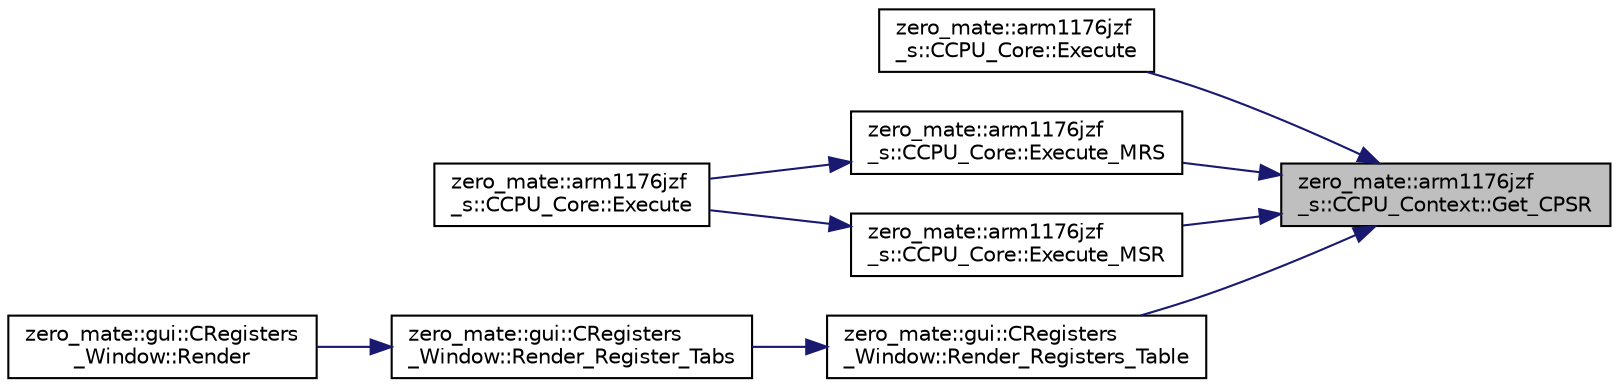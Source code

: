 digraph "zero_mate::arm1176jzf_s::CCPU_Context::Get_CPSR"
{
 // LATEX_PDF_SIZE
  bgcolor="transparent";
  edge [fontname="Helvetica",fontsize="10",labelfontname="Helvetica",labelfontsize="10"];
  node [fontname="Helvetica",fontsize="10",shape=record];
  rankdir="RL";
  Node1 [label="zero_mate::arm1176jzf\l_s::CCPU_Context::Get_CPSR",height=0.2,width=0.4,color="black", fillcolor="grey75", style="filled", fontcolor="black",tooltip=" "];
  Node1 -> Node2 [dir="back",color="midnightblue",fontsize="10",style="solid",fontname="Helvetica"];
  Node2 [label="zero_mate::arm1176jzf\l_s::CCPU_Core::Execute",height=0.2,width=0.4,color="black",URL="$classzero__mate_1_1arm1176jzf__s_1_1CCPU__Core.html#acd8902811a86afabf464f121d58628ee",tooltip="Executes a CPS instruction."];
  Node1 -> Node3 [dir="back",color="midnightblue",fontsize="10",style="solid",fontname="Helvetica"];
  Node3 [label="zero_mate::arm1176jzf\l_s::CCPU_Core::Execute_MRS",height=0.2,width=0.4,color="black",URL="$classzero__mate_1_1arm1176jzf__s_1_1CCPU__Core.html#a82f0fa55ec787c7a39bac81b7437aec2",tooltip="Executes an MRS instruction (move data from CPSR/SPSR to an ARM register)."];
  Node3 -> Node4 [dir="back",color="midnightblue",fontsize="10",style="solid",fontname="Helvetica"];
  Node4 [label="zero_mate::arm1176jzf\l_s::CCPU_Core::Execute",height=0.2,width=0.4,color="black",URL="$classzero__mate_1_1arm1176jzf__s_1_1CCPU__Core.html#a3a90c040b3cbe4545a9acc5e35acdd45",tooltip="Executes a PSR transfer instruction."];
  Node1 -> Node5 [dir="back",color="midnightblue",fontsize="10",style="solid",fontname="Helvetica"];
  Node5 [label="zero_mate::arm1176jzf\l_s::CCPU_Core::Execute_MSR",height=0.2,width=0.4,color="black",URL="$classzero__mate_1_1arm1176jzf__s_1_1CCPU__Core.html#abe7461d09a52f28f99037717f61975c6",tooltip="Executes an MSR instruction (move data to CPSR/SPSR from an ARM register)."];
  Node5 -> Node4 [dir="back",color="midnightblue",fontsize="10",style="solid",fontname="Helvetica"];
  Node1 -> Node6 [dir="back",color="midnightblue",fontsize="10",style="solid",fontname="Helvetica"];
  Node6 [label="zero_mate::gui::CRegisters\l_Window::Render_Registers_Table",height=0.2,width=0.4,color="black",URL="$classzero__mate_1_1gui_1_1CRegisters__Window.html#ad3bf490925aef83d99eda63e054f7c43",tooltip=" "];
  Node6 -> Node7 [dir="back",color="midnightblue",fontsize="10",style="solid",fontname="Helvetica"];
  Node7 [label="zero_mate::gui::CRegisters\l_Window::Render_Register_Tabs",height=0.2,width=0.4,color="black",URL="$classzero__mate_1_1gui_1_1CRegisters__Window.html#acd9fc32fa1db2adfa6de67fdcd47035c",tooltip=" "];
  Node7 -> Node8 [dir="back",color="midnightblue",fontsize="10",style="solid",fontname="Helvetica"];
  Node8 [label="zero_mate::gui::CRegisters\l_Window::Render",height=0.2,width=0.4,color="black",URL="$classzero__mate_1_1gui_1_1CRegisters__Window.html#a12beb19205052a340193be90b32e5717",tooltip=" "];
}
